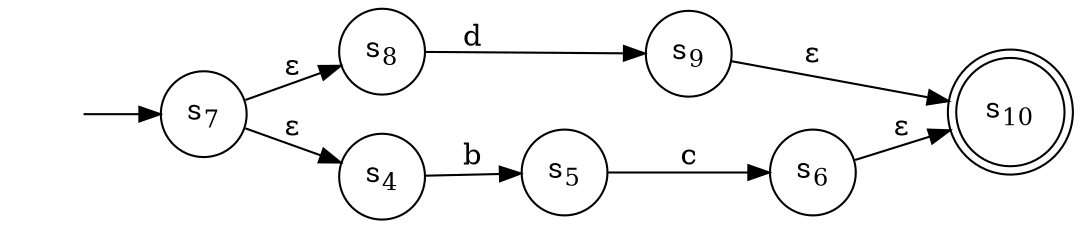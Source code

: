 digraph {
	graph [rankdir=LR]
	node [shape=circle]
	s [style=invisible]
	s7 [label=<s<sub>7</sub>>]
	s8 [label=<s<sub>8</sub>>]
	s9 [label=<s<sub>9</sub>>]
	s10 [label=<s<sub>10</sub>>, peripheries=2]
	s -> s7
	s7 -> s8 [label=ε]
	s8 -> s9 [label=d]
	s9 -> s10 [label=ε]
	s7 -> s4 [label=ε]
	s4 [label=<s<sub>4</sub>>]
	s5 [label=<s<sub>5</sub>>]
	s6 [label=<s<sub>6</sub>>]
	s4 -> s5 [label=b]
	s5 -> s6 [label=c]
	s6 -> s10 [label=ε]
}
